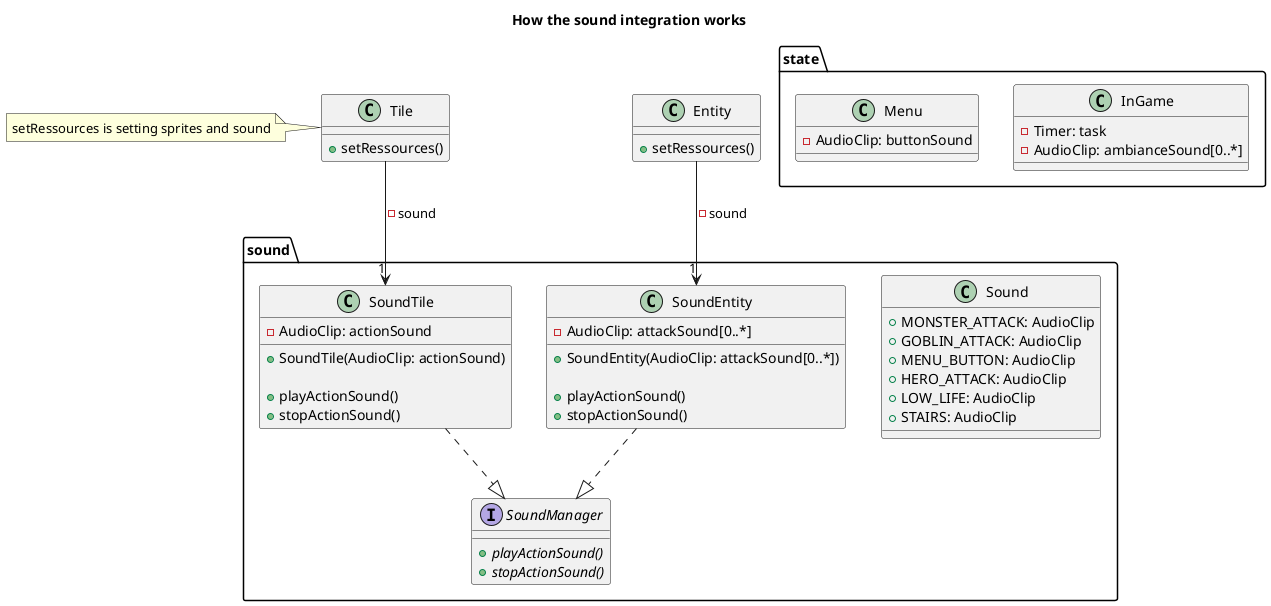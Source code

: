 @startuml

title How the sound integration works

package sound{

    class Sound{
        + MONSTER_ATTACK: AudioClip
        + GOBLIN_ATTACK: AudioClip
        + MENU_BUTTON: AudioClip
        + HERO_ATTACK: AudioClip
        + LOW_LIFE: AudioClip
        + STAIRS: AudioClip
    }

    class SoundEntity{
        - AudioClip: attackSound[0..*]

        + SoundEntity(AudioClip: attackSound[0..*])

        + playActionSound()
        + stopActionSound()
    }


    class SoundTile{
        - AudioClip: actionSound
        + SoundTile(AudioClip: actionSound)

        + playActionSound()
        + stopActionSound()
    }

    interface SoundManager{
        + {abstract} playActionSound()
        + {abstract} stopActionSound()
    }
}

package state{

    class InGame{
        - Timer: task
        - AudioClip: ambianceSound[0..*]
    }

    class Menu{
        - AudioClip: buttonSound
    }

}

class Entity{
    + setRessources()
}

class Tile{
    + setRessources()
}
note left: setRessources is setting sprites and sound

Entity --> "1" SoundEntity: -sound
Tile --> "1" SoundTile: -sound

SoundEntity ..|> SoundManager
SoundTile ..|> SoundManager

@enduml